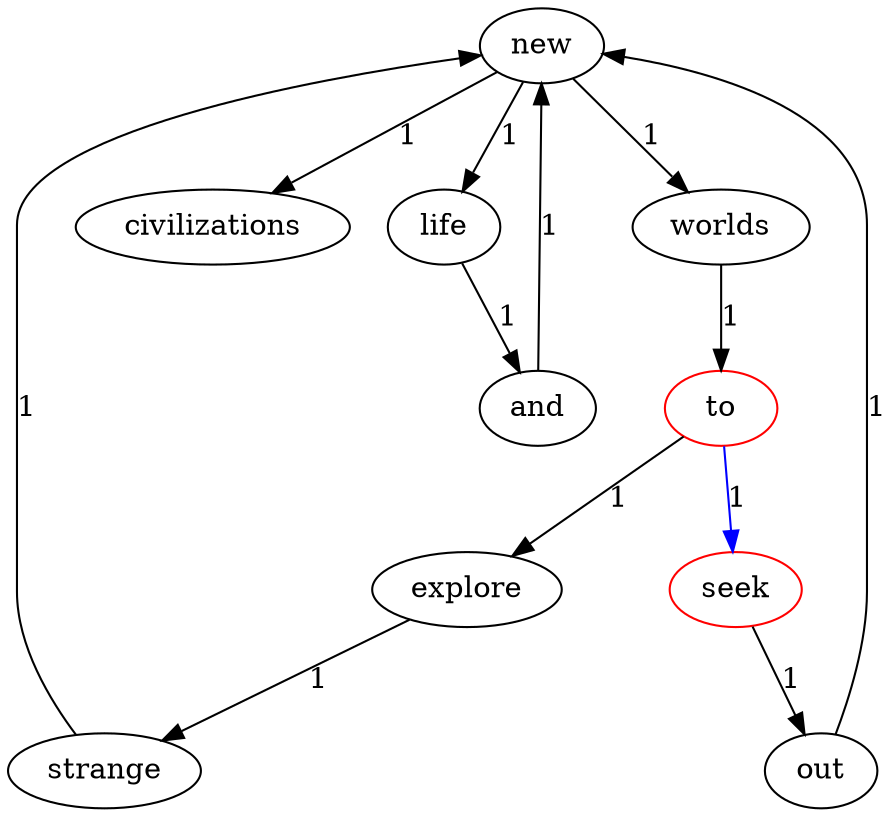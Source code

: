digraph G{
new;
worlds;
explore;
and;
to [color=red];
civilizations;
seek [color=red];
life;
strange;
out;
new->worlds[label=1];
new->civilizations[label=1];
new->life[label=1];
worlds->to[label=1];
explore->strange[label=1];
and->new[label=1];
to->explore[label=1];
to->seek[label=1, color=blue];
seek->out[label=1];
strange->new[label=1];
life->and[label=1];
out->new[label=1];
}
